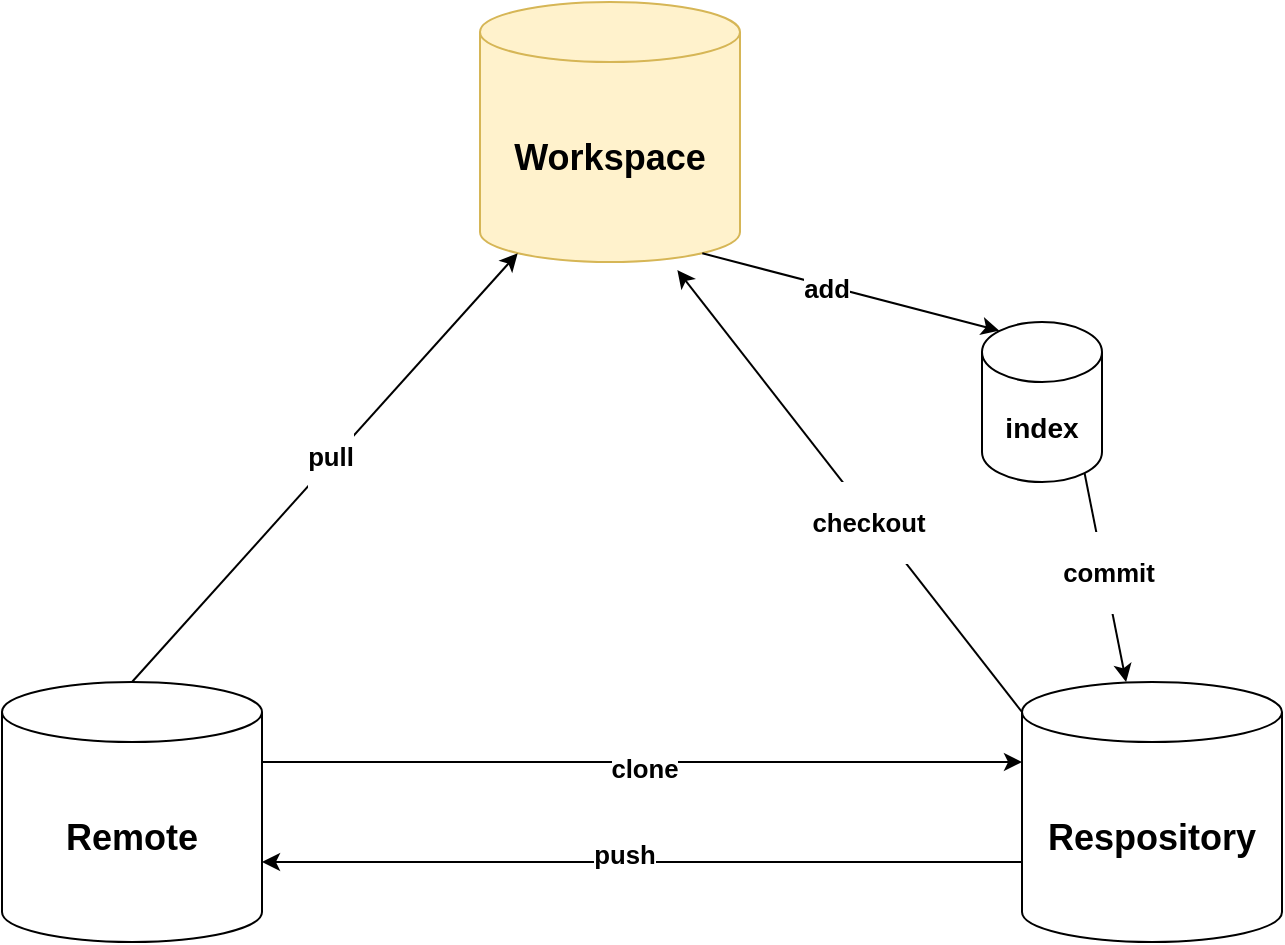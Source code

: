 <mxfile version="24.4.0" type="device">
  <diagram name="第 1 页" id="od21chvgVu7a1aVvnWsM">
    <mxGraphModel dx="1221" dy="725" grid="1" gridSize="10" guides="1" tooltips="1" connect="1" arrows="1" fold="1" page="1" pageScale="1" pageWidth="827" pageHeight="1169" math="0" shadow="0">
      <root>
        <mxCell id="0" />
        <mxCell id="1" parent="0" />
        <mxCell id="R3DCP7OFDecAm69iHuIM-1" value="&lt;h2 style=&quot;line-height: 130%;&quot;&gt;Workspace&lt;/h2&gt;" style="shape=cylinder3;whiteSpace=wrap;html=1;boundedLbl=1;backgroundOutline=1;size=15;fillColor=#fff2cc;strokeColor=#d6b656;" vertex="1" parent="1">
          <mxGeometry x="349" y="40" width="130" height="130" as="geometry" />
        </mxCell>
        <mxCell id="R3DCP7OFDecAm69iHuIM-2" value="&lt;h2 style=&quot;line-height: 130%;&quot;&gt;Remote&lt;/h2&gt;" style="shape=cylinder3;whiteSpace=wrap;html=1;boundedLbl=1;backgroundOutline=1;size=15;" vertex="1" parent="1">
          <mxGeometry x="110" y="380" width="130" height="130" as="geometry" />
        </mxCell>
        <mxCell id="R3DCP7OFDecAm69iHuIM-3" value="&lt;h2 style=&quot;line-height: 130%;&quot;&gt;Respository&lt;/h2&gt;" style="shape=cylinder3;whiteSpace=wrap;html=1;boundedLbl=1;backgroundOutline=1;size=15;" vertex="1" parent="1">
          <mxGeometry x="620" y="380" width="130" height="130" as="geometry" />
        </mxCell>
        <mxCell id="R3DCP7OFDecAm69iHuIM-6" value="" style="endArrow=classic;html=1;rounded=0;exitX=0.855;exitY=1;exitDx=0;exitDy=-4.35;exitPerimeter=0;entryX=0.145;entryY=0;entryDx=0;entryDy=4.35;entryPerimeter=0;" edge="1" parent="1" source="R3DCP7OFDecAm69iHuIM-1" target="R3DCP7OFDecAm69iHuIM-8">
          <mxGeometry width="50" height="50" relative="1" as="geometry">
            <mxPoint x="450" y="80" as="sourcePoint" />
            <mxPoint x="550" y="230" as="targetPoint" />
          </mxGeometry>
        </mxCell>
        <mxCell id="R3DCP7OFDecAm69iHuIM-7" value="&lt;h3&gt;add&lt;/h3&gt;" style="edgeLabel;html=1;align=center;verticalAlign=middle;resizable=0;points=[];" vertex="1" connectable="0" parent="R3DCP7OFDecAm69iHuIM-6">
          <mxGeometry x="-0.173" y="-1" relative="1" as="geometry">
            <mxPoint as="offset" />
          </mxGeometry>
        </mxCell>
        <mxCell id="R3DCP7OFDecAm69iHuIM-8" value="&lt;h3&gt;index&lt;/h3&gt;" style="shape=cylinder3;whiteSpace=wrap;html=1;boundedLbl=1;backgroundOutline=1;size=15;" vertex="1" parent="1">
          <mxGeometry x="600" y="200" width="60" height="80" as="geometry" />
        </mxCell>
        <mxCell id="R3DCP7OFDecAm69iHuIM-9" value="" style="endArrow=classic;html=1;rounded=0;exitX=0.855;exitY=1;exitDx=0;exitDy=-4.35;exitPerimeter=0;" edge="1" parent="1" source="R3DCP7OFDecAm69iHuIM-8" target="R3DCP7OFDecAm69iHuIM-3">
          <mxGeometry width="50" height="50" relative="1" as="geometry">
            <mxPoint x="450" y="380" as="sourcePoint" />
            <mxPoint x="500" y="330" as="targetPoint" />
          </mxGeometry>
        </mxCell>
        <mxCell id="R3DCP7OFDecAm69iHuIM-10" value="&lt;h3&gt;commit&lt;/h3&gt;" style="edgeLabel;html=1;align=center;verticalAlign=middle;resizable=0;points=[];" vertex="1" connectable="0" parent="R3DCP7OFDecAm69iHuIM-9">
          <mxGeometry x="-0.052" y="2" relative="1" as="geometry">
            <mxPoint as="offset" />
          </mxGeometry>
        </mxCell>
        <mxCell id="R3DCP7OFDecAm69iHuIM-11" value="" style="endArrow=classic;html=1;rounded=0;exitX=0;exitY=0;exitDx=0;exitDy=15;exitPerimeter=0;entryX=0.759;entryY=1.031;entryDx=0;entryDy=0;entryPerimeter=0;" edge="1" parent="1" source="R3DCP7OFDecAm69iHuIM-3" target="R3DCP7OFDecAm69iHuIM-1">
          <mxGeometry width="50" height="50" relative="1" as="geometry">
            <mxPoint x="450" y="380" as="sourcePoint" />
            <mxPoint x="500" y="330" as="targetPoint" />
          </mxGeometry>
        </mxCell>
        <mxCell id="R3DCP7OFDecAm69iHuIM-12" value="&lt;h3&gt;checkout&lt;/h3&gt;" style="edgeLabel;html=1;align=center;verticalAlign=middle;resizable=0;points=[];" vertex="1" connectable="0" parent="R3DCP7OFDecAm69iHuIM-11">
          <mxGeometry x="-0.124" y="3" relative="1" as="geometry">
            <mxPoint as="offset" />
          </mxGeometry>
        </mxCell>
        <mxCell id="R3DCP7OFDecAm69iHuIM-18" value="" style="endArrow=classic;html=1;rounded=0;exitX=1;exitY=0;exitDx=0;exitDy=40;exitPerimeter=0;entryX=0;entryY=0;entryDx=0;entryDy=40;entryPerimeter=0;" edge="1" parent="1" source="R3DCP7OFDecAm69iHuIM-2" target="R3DCP7OFDecAm69iHuIM-3">
          <mxGeometry width="50" height="50" relative="1" as="geometry">
            <mxPoint x="450" y="380" as="sourcePoint" />
            <mxPoint x="500" y="330" as="targetPoint" />
          </mxGeometry>
        </mxCell>
        <mxCell id="R3DCP7OFDecAm69iHuIM-19" value="&lt;h3&gt;clone&lt;/h3&gt;" style="edgeLabel;html=1;align=center;verticalAlign=middle;resizable=0;points=[];" vertex="1" connectable="0" parent="R3DCP7OFDecAm69iHuIM-18">
          <mxGeometry x="0.06" y="-3" relative="1" as="geometry">
            <mxPoint x="-11" as="offset" />
          </mxGeometry>
        </mxCell>
        <mxCell id="R3DCP7OFDecAm69iHuIM-20" value="" style="endArrow=classic;html=1;rounded=0;exitX=0.5;exitY=0;exitDx=0;exitDy=0;exitPerimeter=0;entryX=0.145;entryY=1;entryDx=0;entryDy=-4.35;entryPerimeter=0;" edge="1" parent="1" source="R3DCP7OFDecAm69iHuIM-2" target="R3DCP7OFDecAm69iHuIM-1">
          <mxGeometry width="50" height="50" relative="1" as="geometry">
            <mxPoint x="450" y="380" as="sourcePoint" />
            <mxPoint x="500" y="330" as="targetPoint" />
          </mxGeometry>
        </mxCell>
        <mxCell id="R3DCP7OFDecAm69iHuIM-21" value="&lt;h3&gt;pull&lt;/h3&gt;" style="edgeLabel;html=1;align=center;verticalAlign=middle;resizable=0;points=[];" vertex="1" connectable="0" parent="R3DCP7OFDecAm69iHuIM-20">
          <mxGeometry x="0.043" y="2" relative="1" as="geometry">
            <mxPoint as="offset" />
          </mxGeometry>
        </mxCell>
        <mxCell id="R3DCP7OFDecAm69iHuIM-22" value="" style="endArrow=classic;html=1;rounded=0;exitX=0;exitY=0;exitDx=0;exitDy=90;exitPerimeter=0;entryX=1;entryY=0;entryDx=0;entryDy=90;entryPerimeter=0;" edge="1" parent="1" source="R3DCP7OFDecAm69iHuIM-3" target="R3DCP7OFDecAm69iHuIM-2">
          <mxGeometry width="50" height="50" relative="1" as="geometry">
            <mxPoint x="450" y="380" as="sourcePoint" />
            <mxPoint x="500" y="330" as="targetPoint" />
          </mxGeometry>
        </mxCell>
        <mxCell id="R3DCP7OFDecAm69iHuIM-23" value="&lt;h3&gt;push&lt;/h3&gt;" style="edgeLabel;html=1;align=center;verticalAlign=middle;resizable=0;points=[];" vertex="1" connectable="0" parent="R3DCP7OFDecAm69iHuIM-22">
          <mxGeometry x="0.051" y="-4" relative="1" as="geometry">
            <mxPoint as="offset" />
          </mxGeometry>
        </mxCell>
      </root>
    </mxGraphModel>
  </diagram>
</mxfile>
